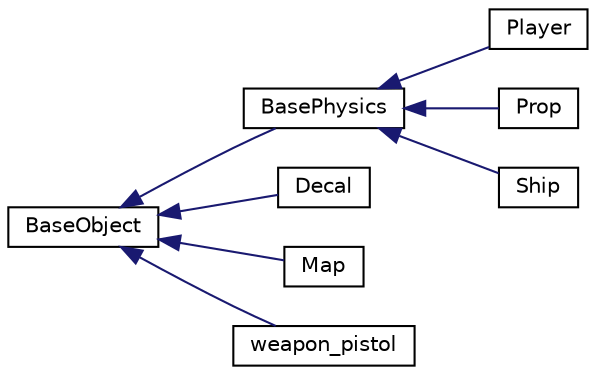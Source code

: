 digraph G
{
  edge [fontname="Helvetica",fontsize="10",labelfontname="Helvetica",labelfontsize="10"];
  node [fontname="Helvetica",fontsize="10",shape=record];
  rankdir="LR";
  Node1 [label="BaseObject",height=0.2,width=0.4,color="black", fillcolor="white", style="filled",URL="$class_base_object.html"];
  Node1 -> Node2 [dir="back",color="midnightblue",fontsize="10",style="solid",fontname="Helvetica"];
  Node2 [label="BasePhysics",height=0.2,width=0.4,color="black", fillcolor="white", style="filled",URL="$class_base_physics.html"];
  Node2 -> Node3 [dir="back",color="midnightblue",fontsize="10",style="solid",fontname="Helvetica"];
  Node3 [label="Player",height=0.2,width=0.4,color="black", fillcolor="white", style="filled",URL="$class_player.html"];
  Node2 -> Node4 [dir="back",color="midnightblue",fontsize="10",style="solid",fontname="Helvetica"];
  Node4 [label="Prop",height=0.2,width=0.4,color="black", fillcolor="white", style="filled",URL="$class_prop.html"];
  Node2 -> Node5 [dir="back",color="midnightblue",fontsize="10",style="solid",fontname="Helvetica"];
  Node5 [label="Ship",height=0.2,width=0.4,color="black", fillcolor="white", style="filled",URL="$class_ship.html"];
  Node1 -> Node6 [dir="back",color="midnightblue",fontsize="10",style="solid",fontname="Helvetica"];
  Node6 [label="Decal",height=0.2,width=0.4,color="black", fillcolor="white", style="filled",URL="$class_decal.html"];
  Node1 -> Node7 [dir="back",color="midnightblue",fontsize="10",style="solid",fontname="Helvetica"];
  Node7 [label="Map",height=0.2,width=0.4,color="black", fillcolor="white", style="filled",URL="$class_map.html"];
  Node1 -> Node8 [dir="back",color="midnightblue",fontsize="10",style="solid",fontname="Helvetica"];
  Node8 [label="weapon_pistol",height=0.2,width=0.4,color="black", fillcolor="white", style="filled",URL="$classweapon__pistol.html"];
}

